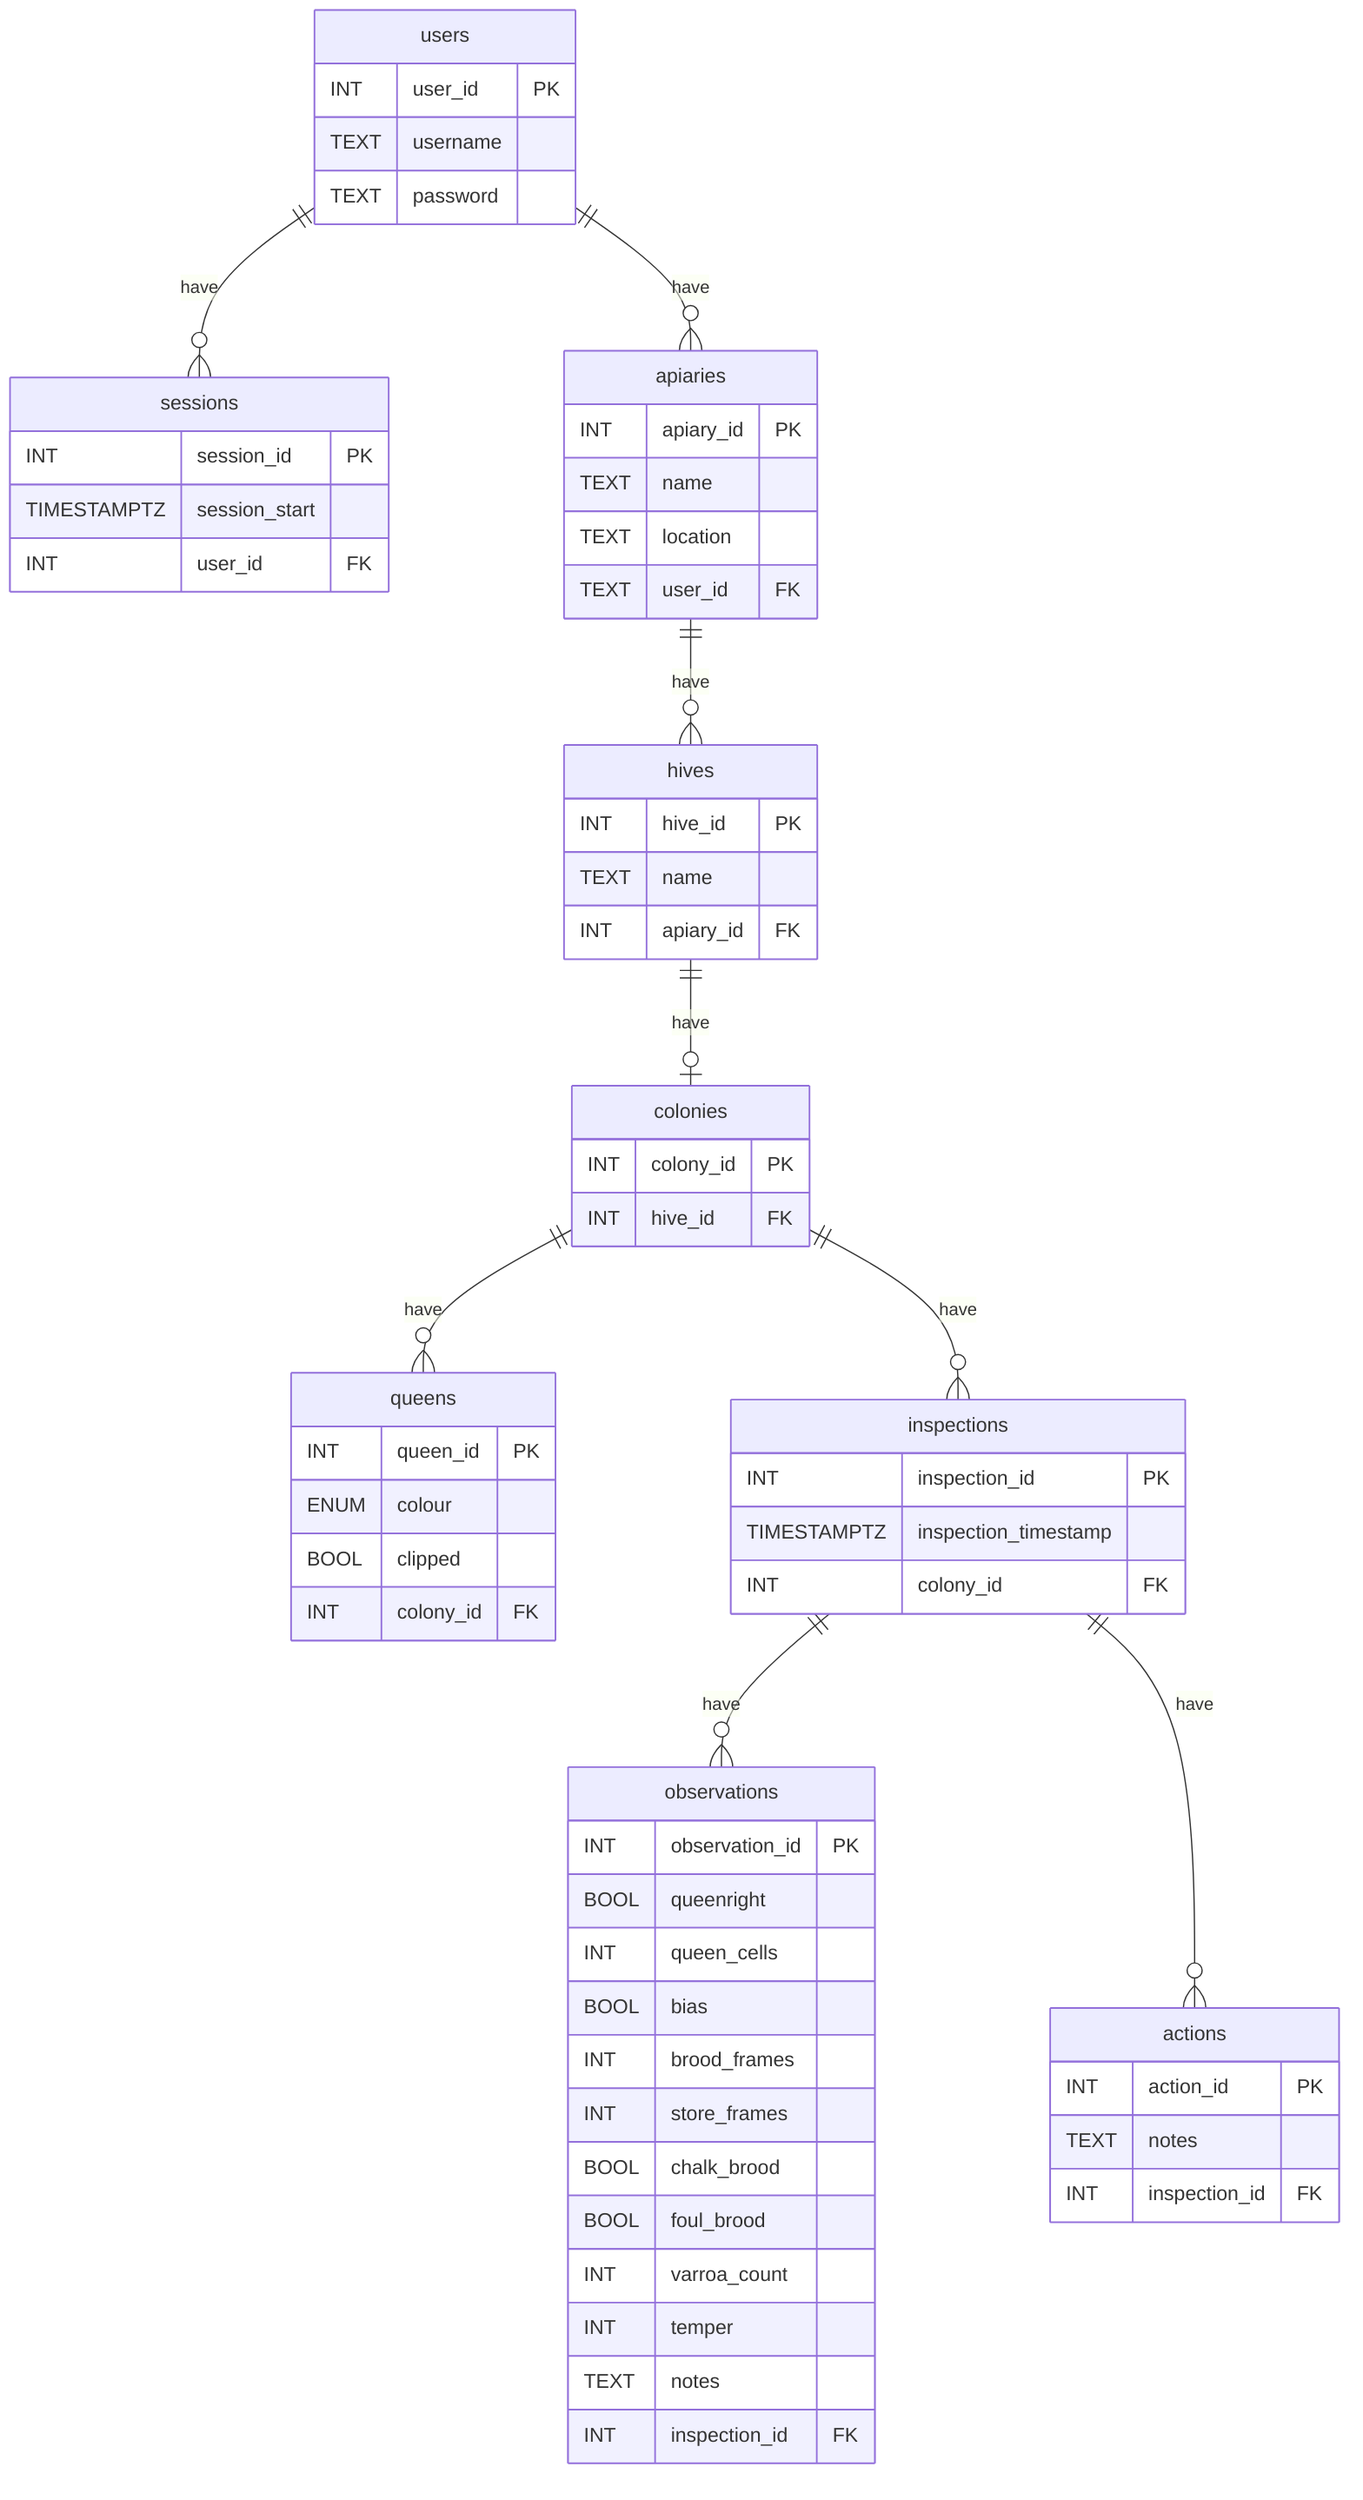erDiagram
    users {
        INT user_id PK
        TEXT username
        TEXT password
    }
    users ||--o{ sessions : have
    sessions {
        INT session_id PK
        TIMESTAMPTZ session_start
        INT user_id FK
    }
    users ||--o{ apiaries : have
    apiaries {
        INT apiary_id PK
        TEXT name
        TEXT location
        TEXT user_id FK
    }
    apiaries ||--o{ hives : have
    hives {
        INT hive_id PK
        TEXT name
        INT apiary_id FK
    }
    hives ||--o| colonies : have
    colonies {
        INT colony_id PK
        INT hive_id FK
    }
    colonies ||--o{ queens : have
    queens {
        INT queen_id PK
        ENUM colour
        BOOL clipped
        INT colony_id FK
    }
    colonies ||--o{ inspections : have
    inspections {
        INT inspection_id PK
        TIMESTAMPTZ inspection_timestamp
        INT colony_id FK
    }
    inspections ||--o{ observations : have
    observations {
        INT observation_id PK
        BOOL queenright
        INT queen_cells
        BOOL bias
        INT brood_frames
        INT store_frames
        BOOL chalk_brood
        BOOL foul_brood
        INT varroa_count
        INT temper
        TEXT notes
        INT inspection_id FK
    }
    inspections ||--o{ actions : have
    actions {
        INT action_id PK
        TEXT notes
        INT inspection_id FK
    }